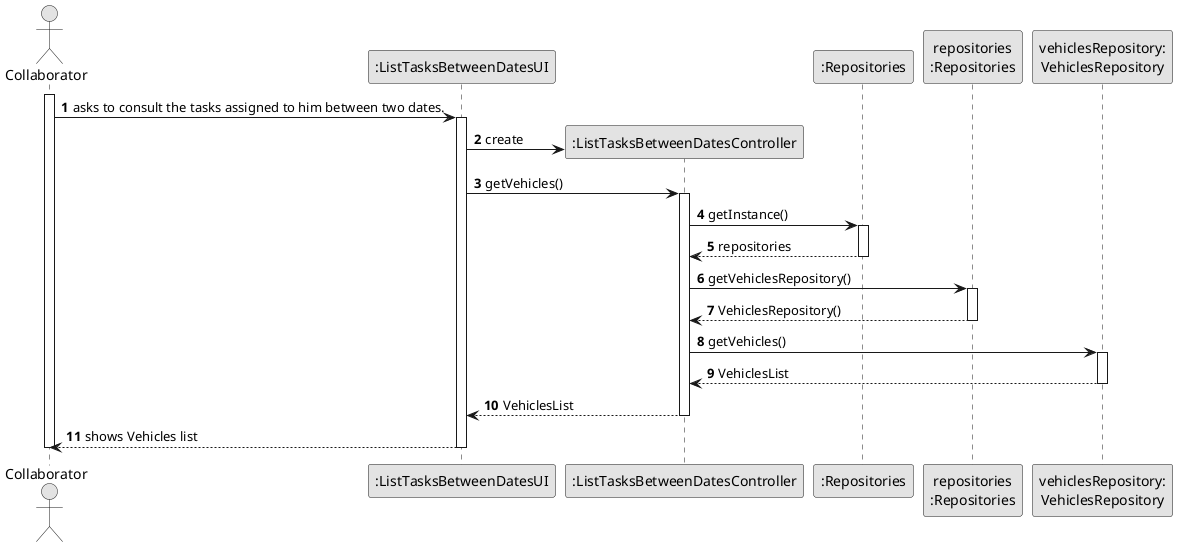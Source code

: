 @startuml
skinparam monochrome true
skinparam packageStyle rectangle
skinparam shadowing false

autonumber

'hide footbox
actor "Collaborator" as ADM
participant ":ListTasksBetweenDatesUI" as UI
participant ":ListTasksBetweenDatesController" as CTRL
participant ":Repositories" as RepositorySingleton
participant "repositories\n:Repositories" as PLAT
participant "vehiclesRepository:\nVehiclesRepository" as TaskCategoryRepository


activate ADM

        ADM -> UI : asks to consult the tasks assigned to him between two dates.

        activate UI

'            UI --> ADM : requests data (reference, description,  informal \n description, technical description, duration, cost)
            'create CTRL
            UI -> CTRL** : create

            UI -> CTRL : getVehicles()
            activate CTRL

                CTRL -> RepositorySingleton : getInstance()
                activate RepositorySingleton

                    RepositorySingleton --> CTRL: repositories
                deactivate RepositorySingleton

                CTRL -> PLAT : getVehiclesRepository()
                activate PLAT

                    PLAT --> CTRL: VehiclesRepository()
                deactivate PLAT

                CTRL -> TaskCategoryRepository : getVehicles()
                activate TaskCategoryRepository

                    TaskCategoryRepository --> CTRL : VehiclesList
                deactivate TaskCategoryRepository

                CTRL --> UI : VehiclesList
            deactivate CTRL

            UI --> ADM : shows Vehicles list
        deactivate UI


deactivate ADM

@enduml